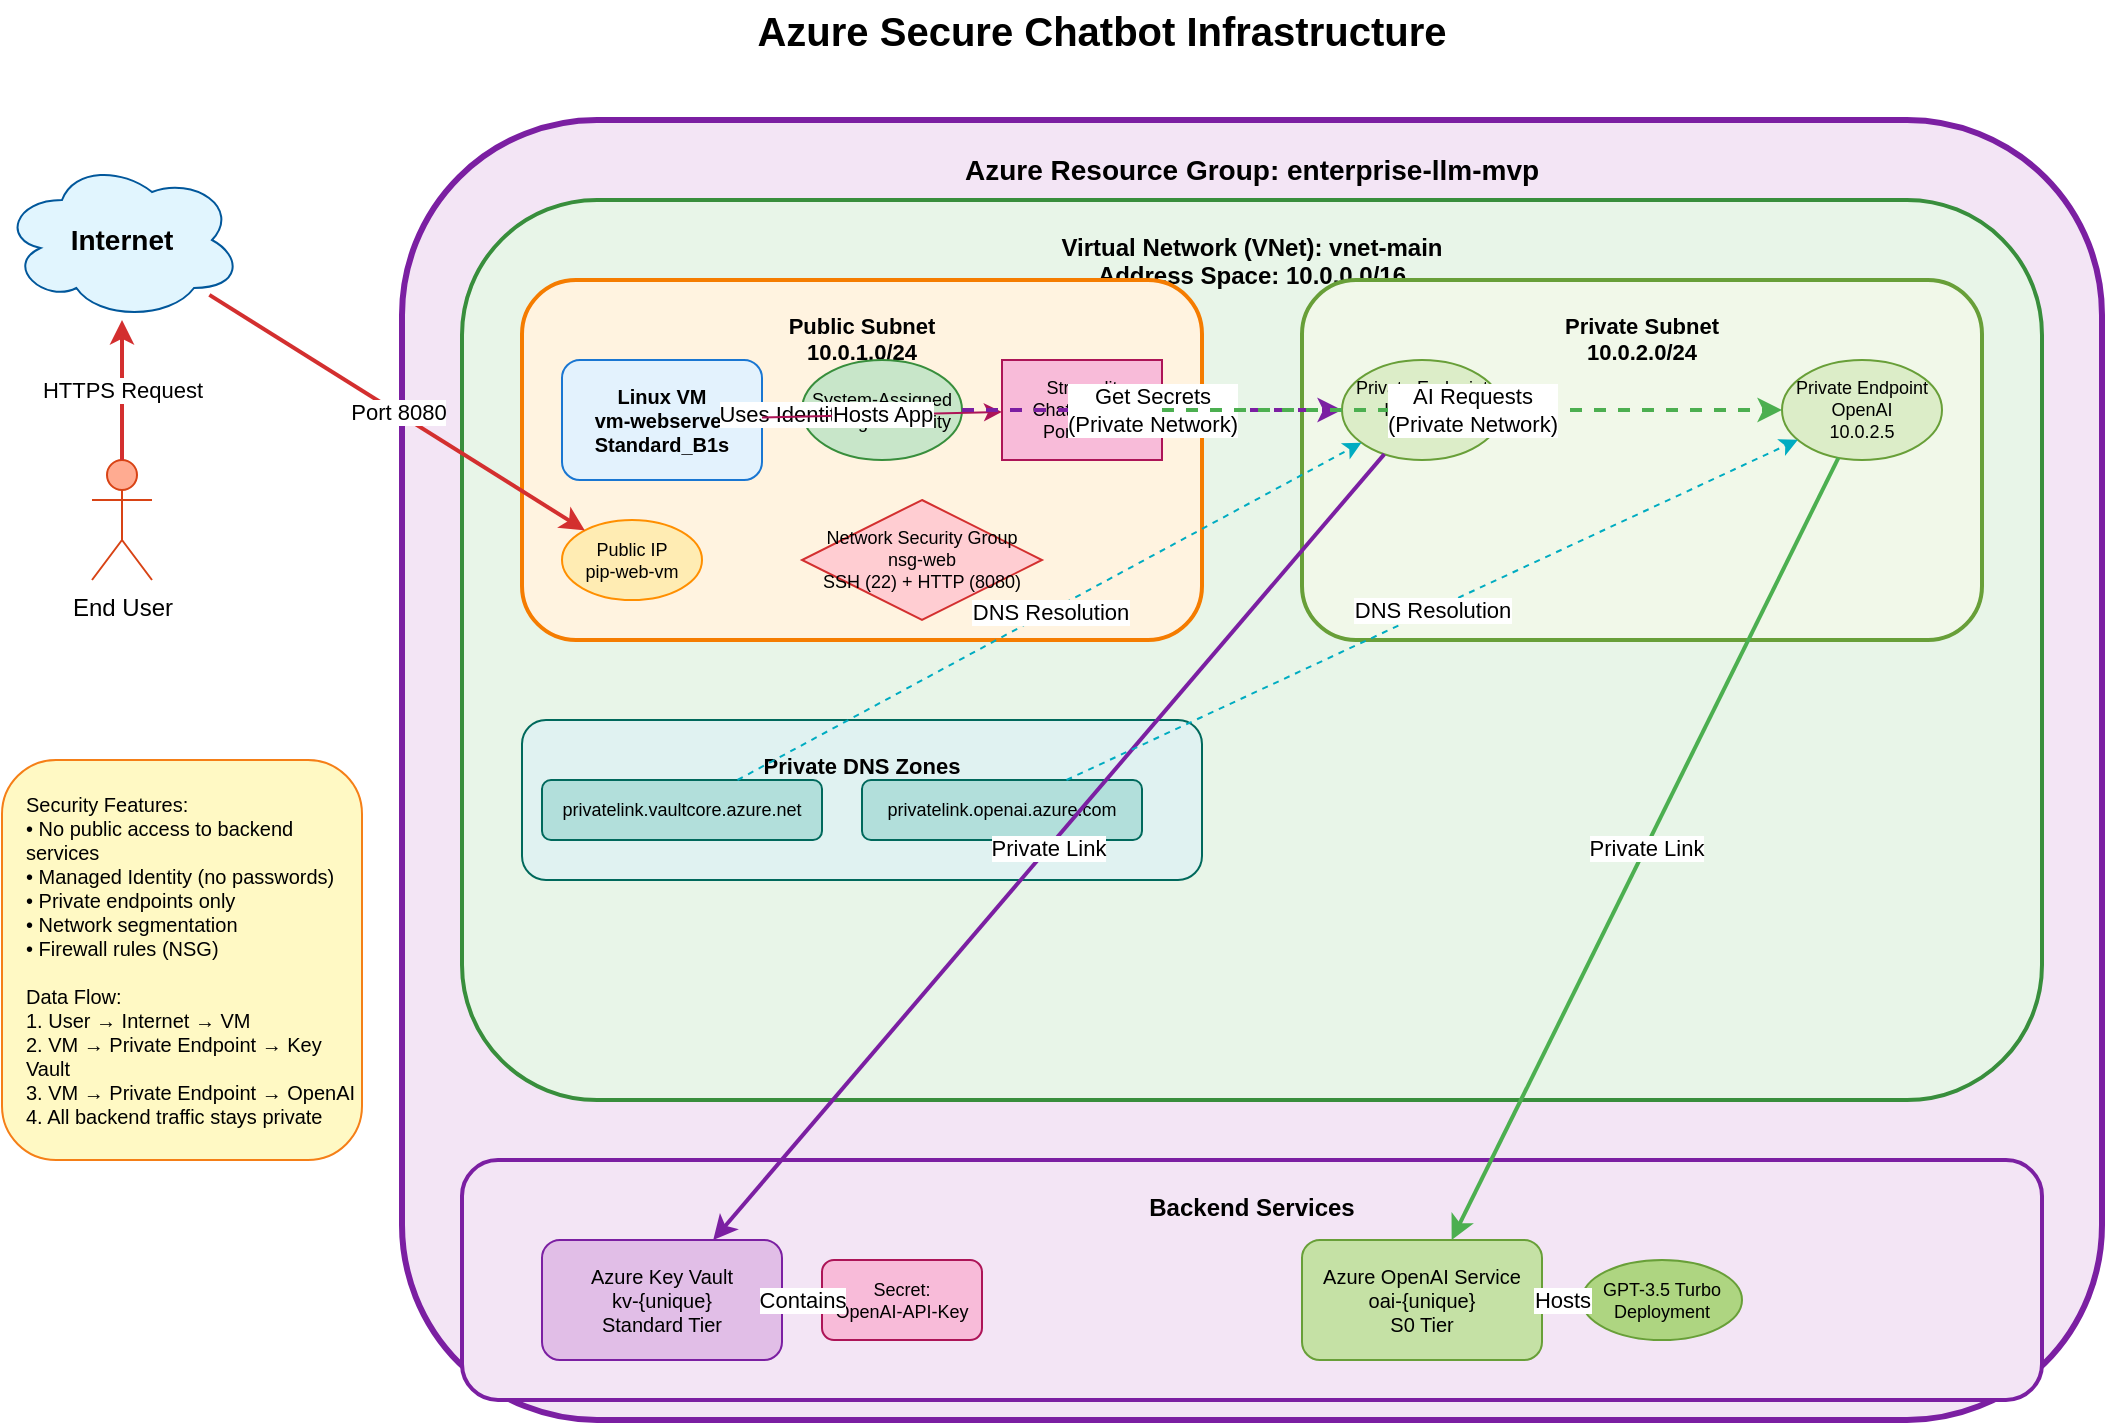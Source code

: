 <mxfile version="24.7.7" type="device">
  <diagram name="Azure Secure Chatbot Architecture" id="azure-chatbot">
    <mxGraphModel dx="1422" dy="794" grid="1" gridSize="10" guides="1" tooltips="1" connect="1" arrows="1" fold="1" page="1" pageScale="1" pageWidth="1169" pageHeight="827" math="0" shadow="0">
      <root>
        <mxCell id="0" />
        <mxCell id="1" parent="0" />
        
        <!-- Title -->
        <mxCell id="title" value="Azure Secure Chatbot Infrastructure" style="text;html=1;strokeColor=none;fillColor=none;align=center;verticalAlign=middle;whiteSpace=wrap;rounded=0;fontSize=20;fontStyle=1;" vertex="1" parent="1">
          <mxGeometry x="400" y="20" width="400" height="30" as="geometry" />
        </mxCell>
        
        <!-- Internet Cloud -->
        <mxCell id="internet" value="Internet" style="ellipse;shape=cloud;whiteSpace=wrap;html=1;fillColor=#e1f5fe;strokeColor=#01579b;fontSize=14;fontStyle=1;" vertex="1" parent="1">
          <mxGeometry x="50" y="100" width="120" height="80" as="geometry" />
        </mxCell>
        
        <!-- End User -->
        <mxCell id="user" value="End User" style="shape=umlActor;verticalLabelPosition=bottom;verticalAlign=top;html=1;outlineConnect=0;fillColor=#ffab91;strokeColor=#d84315;" vertex="1" parent="1">
          <mxGeometry x="95" y="250" width="30" height="60" as="geometry" />
        </mxCell>
        
        <!-- Azure Resource Group Container -->
        <mxCell id="azure_rg" value="Azure Resource Group: enterprise-llm-mvp" style="rounded=1;whiteSpace=wrap;html=1;fillColor=#f3e5f5;strokeColor=#7b1fa2;strokeWidth=3;fontSize=14;fontStyle=1;verticalAlign=top;spacingTop=10;" vertex="1" parent="1">
          <mxGeometry x="250" y="80" width="850" height="650" as="geometry" />
        </mxCell>
        
        <!-- Virtual Network Container -->
        <mxCell id="vnet" value="Virtual Network (VNet): vnet-main&#xa;Address Space: 10.0.0.0/16" style="rounded=1;whiteSpace=wrap;html=1;fillColor=#e8f5e8;strokeColor=#388e3c;strokeWidth=2;fontSize=12;fontStyle=1;verticalAlign=top;spacingTop=10;" vertex="1" parent="1">
          <mxGeometry x="280" y="120" width="790" height="450" as="geometry" />
        </mxCell>
        
        <!-- Public Subnet -->
        <mxCell id="public_subnet" value="Public Subnet&#xa;10.0.1.0/24" style="rounded=1;whiteSpace=wrap;html=1;fillColor=#fff3e0;strokeColor=#f57c00;strokeWidth=2;fontSize=11;fontStyle=1;verticalAlign=top;spacingTop=10;" vertex="1" parent="1">
          <mxGeometry x="310" y="160" width="340" height="180" as="geometry" />
        </mxCell>
        
        <!-- Private Subnet -->
        <mxCell id="private_subnet" value="Private Subnet&#xa;10.0.2.0/24" style="rounded=1;whiteSpace=wrap;html=1;fillColor=#f1f8e9;strokeColor=#689f38;strokeWidth=2;fontSize=11;fontStyle=1;verticalAlign=top;spacingTop=10;" vertex="1" parent="1">
          <mxGeometry x="700" y="160" width="340" height="180" as="geometry" />
        </mxCell>
        
        <!-- VM with components -->
        <mxCell id="vm" value="Linux VM&#xa;vm-webserver&#xa;Standard_B1s" style="rounded=1;whiteSpace=wrap;html=1;fillColor=#e3f2fd;strokeColor=#1976d2;fontSize=10;fontStyle=1;" vertex="1" parent="1">
          <mxGeometry x="330" y="200" width="100" height="60" as="geometry" />
        </mxCell>
        
        <!-- Managed Identity -->
        <mxCell id="managed_identity" value="System-Assigned&#xa;Managed Identity" style="ellipse;whiteSpace=wrap;html=1;fillColor=#c8e6c9;strokeColor=#388e3c;fontSize=9;" vertex="1" parent="1">
          <mxGeometry x="450" y="200" width="80" height="50" as="geometry" />
        </mxCell>
        
        <!-- Streamlit App -->
        <mxCell id="streamlit_app" value="Streamlit&#xa;Chatbot App&#xa;Port 8080" style="hexagon;whiteSpace=wrap;html=1;fillColor=#f8bbd9;strokeColor=#ad1457;fontSize=9;" vertex="1" parent="1">
          <mxGeometry x="550" y="200" width="80" height="50" as="geometry" />
        </mxCell>
        
        <!-- Public IP -->
        <mxCell id="public_ip" value="Public IP&#xa;pip-web-vm" style="ellipse;whiteSpace=wrap;html=1;fillColor=#ffecb3;strokeColor=#ff8f00;fontSize=9;" vertex="1" parent="1">
          <mxGeometry x="330" y="280" width="70" height="40" as="geometry" />
        </mxCell>
        
        <!-- NSG -->
        <mxCell id="nsg" value="Network Security Group&#xa;nsg-web&#xa;SSH (22) + HTTP (8080)" style="rhombus;whiteSpace=wrap;html=1;fillColor=#ffcdd2;strokeColor=#d32f2f;fontSize=9;" vertex="1" parent="1">
          <mxGeometry x="450" y="270" width="120" height="60" as="geometry" />
        </mxCell>
        
        <!-- Private Endpoints -->
        <mxCell id="pe_keyvault" value="Private Endpoint&#xa;Key Vault&#xa;10.0.2.4" style="ellipse;whiteSpace=wrap;html=1;fillColor=#dcedc8;strokeColor=#689f38;fontSize=9;" vertex="1" parent="1">
          <mxGeometry x="720" y="200" width="80" height="50" as="geometry" />
        </mxCell>
        
        <mxCell id="pe_openai" value="Private Endpoint&#xa;OpenAI&#xa;10.0.2.5" style="ellipse;whiteSpace=wrap;html=1;fillColor=#dcedc8;strokeColor=#689f38;fontSize=9;" vertex="1" parent="1">
          <mxGeometry x="940" y="200" width="80" height="50" as="geometry" />
        </mxCell>
        
        <!-- DNS Zones -->
        <mxCell id="dns_zones" value="Private DNS Zones" style="rounded=1;whiteSpace=wrap;html=1;fillColor=#e0f2f1;strokeColor=#00695c;fontSize=11;fontStyle=1;verticalAlign=top;spacingTop=10;" vertex="1" parent="1">
          <mxGeometry x="310" y="380" width="340" height="80" as="geometry" />
        </mxCell>
        
        <mxCell id="dns_kv" value="privatelink.vaultcore.azure.net" style="rounded=1;whiteSpace=wrap;html=1;fillColor=#b2dfdb;strokeColor=#00695c;fontSize=9;" vertex="1" parent="1">
          <mxGeometry x="320" y="410" width="140" height="30" as="geometry" />
        </mxCell>
        
        <mxCell id="dns_oai" value="privatelink.openai.azure.com" style="rounded=1;whiteSpace=wrap;html=1;fillColor=#b2dfdb;strokeColor=#00695c;fontSize=9;" vertex="1" parent="1">
          <mxGeometry x="480" y="410" width="140" height="30" as="geometry" />
        </mxCell>
        
        <!-- Backend Services -->
        <mxCell id="backend_services" value="Backend Services" style="rounded=1;whiteSpace=wrap;html=1;fillColor=#f3e5f5;strokeColor=#7b1fa2;strokeWidth=2;fontSize=12;fontStyle=1;verticalAlign=top;spacingTop=10;" vertex="1" parent="1">
          <mxGeometry x="280" y="600" width="790" height="120" as="geometry" />
        </mxCell>
        
        <!-- Key Vault -->
        <mxCell id="keyvault" value="Azure Key Vault&#xa;kv-{unique}&#xa;Standard Tier" style="rounded=1;whiteSpace=wrap;html=1;fillColor=#e1bee7;strokeColor=#7b1fa2;fontSize=10;" vertex="1" parent="1">
          <mxGeometry x="320" y="640" width="120" height="60" as="geometry" />
        </mxCell>
        
        <!-- Key Vault Secret -->
        <mxCell id="secret" value="Secret:&#xa;OpenAI-API-Key" style="rounded=1;whiteSpace=wrap;html=1;fillColor=#f8bbd9;strokeColor=#ad1457;fontSize=9;" vertex="1" parent="1">
          <mxGeometry x="460" y="650" width="80" height="40" as="geometry" />
        </mxCell>
        
        <!-- OpenAI Service -->
        <mxCell id="openai" value="Azure OpenAI Service&#xa;oai-{unique}&#xa;S0 Tier" style="rounded=1;whiteSpace=wrap;html=1;fillColor=#c5e1a5;strokeColor=#689f38;fontSize=10;" vertex="1" parent="1">
          <mxGeometry x="700" y="640" width="120" height="60" as="geometry" />
        </mxCell>
        
        <!-- OpenAI Model -->
        <mxCell id="model" value="GPT-3.5 Turbo&#xa;Deployment" style="ellipse;whiteSpace=wrap;html=1;fillColor=#aed581;strokeColor=#689f38;fontSize=9;" vertex="1" parent="1">
          <mxGeometry x="840" y="650" width="80" height="40" as="geometry" />
        </mxCell>
        
        <!-- Connection flows -->
        <!-- User to Internet -->
        <mxCell id="conn1" value="HTTPS Request" style="endArrow=classic;html=1;rounded=0;strokeColor=#d32f2f;strokeWidth=2;" edge="1" parent="1" source="user" target="internet">
          <mxGeometry width="50" height="50" relative="1" as="geometry">
            <mxPoint x="400" y="400" as="sourcePoint" />
            <mxPoint x="450" y="350" as="targetPoint" />
          </mxGeometry>
        </mxCell>
        
        <!-- Internet to VM -->
        <mxCell id="conn2" value="Port 8080" style="endArrow=classic;html=1;rounded=0;strokeColor=#d32f2f;strokeWidth=2;" edge="1" parent="1" source="internet" target="public_ip">
          <mxGeometry width="50" height="50" relative="1" as="geometry">
            <mxPoint x="400" y="400" as="sourcePoint" />
            <mxPoint x="450" y="350" as="targetPoint" />
          </mxGeometry>
        </mxCell>
        
        <!-- VM to Managed Identity -->
        <mxCell id="conn3" value="Uses Identity" style="endArrow=classic;html=1;rounded=0;strokeColor=#388e3c;" edge="1" parent="1" source="vm" target="managed_identity">
          <mxGeometry width="50" height="50" relative="1" as="geometry">
            <mxPoint x="400" y="400" as="sourcePoint" />
            <mxPoint x="450" y="350" as="targetPoint" />
          </mxGeometry>
        </mxCell>
        
        <!-- VM to Streamlit -->
        <mxCell id="conn4" value="Hosts App" style="endArrow=classic;html=1;rounded=0;strokeColor=#ad1457;" edge="1" parent="1" source="vm" target="streamlit_app">
          <mxGeometry width="50" height="50" relative="1" as="geometry">
            <mxPoint x="400" y="400" as="sourcePoint" />
            <mxPoint x="450" y="350" as="targetPoint" />
          </mxGeometry>
        </mxCell>
        
        <!-- Managed Identity to Key Vault PE -->
        <mxCell id="conn5" value="Get Secrets&#xa;(Private Network)" style="endArrow=classic;html=1;rounded=0;strokeColor=#7b1fa2;strokeWidth=2;dashed=1;" edge="1" parent="1" source="managed_identity" target="pe_keyvault">
          <mxGeometry width="50" height="50" relative="1" as="geometry">
            <mxPoint x="400" y="400" as="sourcePoint" />
            <mxPoint x="450" y="350" as="targetPoint" />
          </mxGeometry>
        </mxCell>
        
        <!-- Streamlit to OpenAI PE -->
        <mxCell id="conn6" value="AI Requests&#xa;(Private Network)" style="endArrow=classic;html=1;rounded=0;strokeColor=#4caf50;strokeWidth=2;dashed=1;" edge="1" parent="1" source="streamlit_app" target="pe_openai">
          <mxGeometry width="50" height="50" relative="1" as="geometry">
            <mxPoint x="400" y="400" as="sourcePoint" />
            <mxPoint x="450" y="350" as="targetPoint" />
          </mxGeometry>
        </mxCell>
        
        <!-- PE to Backend Services -->
        <mxCell id="conn7" value="Private Link" style="endArrow=classic;html=1;rounded=0;strokeColor=#7b1fa2;strokeWidth=2;" edge="1" parent="1" source="pe_keyvault" target="keyvault">
          <mxGeometry width="50" height="50" relative="1" as="geometry">
            <mxPoint x="400" y="400" as="sourcePoint" />
            <mxPoint x="450" y="350" as="targetPoint" />
          </mxGeometry>
        </mxCell>
        
        <mxCell id="conn8" value="Private Link" style="endArrow=classic;html=1;rounded=0;strokeColor=#4caf50;strokeWidth=2;" edge="1" parent="1" source="pe_openai" target="openai">
          <mxGeometry width="50" height="50" relative="1" as="geometry">
            <mxPoint x="400" y="400" as="sourcePoint" />
            <mxPoint x="450" y="350" as="targetPoint" />
          </mxGeometry>
        </mxCell>
        
        <!-- DNS Resolution -->
        <mxCell id="conn9" value="DNS Resolution" style="endArrow=classic;html=1;rounded=0;strokeColor=#00acc1;dashed=1;" edge="1" parent="1" source="dns_kv" target="pe_keyvault">
          <mxGeometry width="50" height="50" relative="1" as="geometry">
            <mxPoint x="400" y="400" as="sourcePoint" />
            <mxPoint x="450" y="350" as="targetPoint" />
          </mxGeometry>
        </mxCell>
        
        <mxCell id="conn10" value="DNS Resolution" style="endArrow=classic;html=1;rounded=0;strokeColor=#00acc1;dashed=1;" edge="1" parent="1" source="dns_oai" target="pe_openai">
          <mxGeometry width="50" height="50" relative="1" as="geometry">
            <mxPoint x="400" y="400" as="sourcePoint" />
            <mxPoint x="450" y="350" as="targetPoint" />
          </mxGeometry>
        </mxCell>
        
        <!-- Key Vault to Secret -->
        <mxCell id="conn11" value="Contains" style="endArrow=classic;html=1;rounded=0;strokeColor=#7b1fa2;" edge="1" parent="1" source="keyvault" target="secret">
          <mxGeometry width="50" height="50" relative="1" as="geometry">
            <mxPoint x="400" y="400" as="sourcePoint" />
            <mxPoint x="450" y="350" as="targetPoint" />
          </mxGeometry>
        </mxCell>
        
        <!-- OpenAI to Model -->
        <mxCell id="conn12" value="Hosts" style="endArrow=classic;html=1;rounded=0;strokeColor=#689f38;" edge="1" parent="1" source="openai" target="model">
          <mxGeometry width="50" height="50" relative="1" as="geometry">
            <mxPoint x="400" y="400" as="sourcePoint" />
            <mxPoint x="450" y="350" as="targetPoint" />
          </mxGeometry>
        </mxCell>
        
        <!-- Legend -->
        <mxCell id="legend" value="Security Features:&#xa;• No public access to backend services&#xa;• Managed Identity (no passwords)&#xa;• Private endpoints only&#xa;• Network segmentation&#xa;• Firewall rules (NSG)&#xa;&#xa;Data Flow:&#xa;1. User → Internet → VM&#xa;2. VM → Private Endpoint → Key Vault&#xa;3. VM → Private Endpoint → OpenAI&#xa;4. All backend traffic stays private" style="rounded=1;whiteSpace=wrap;html=1;fillColor=#fff9c4;strokeColor=#f57f17;fontSize=10;align=left;verticalAlign=top;spacingTop=10;spacingLeft=10;" vertex="1" parent="1">
          <mxGeometry x="50" y="400" width="180" height="200" as="geometry" />
        </mxCell>
        
      </root>
    </mxGraphModel>
  </diagram>
</mxfile>